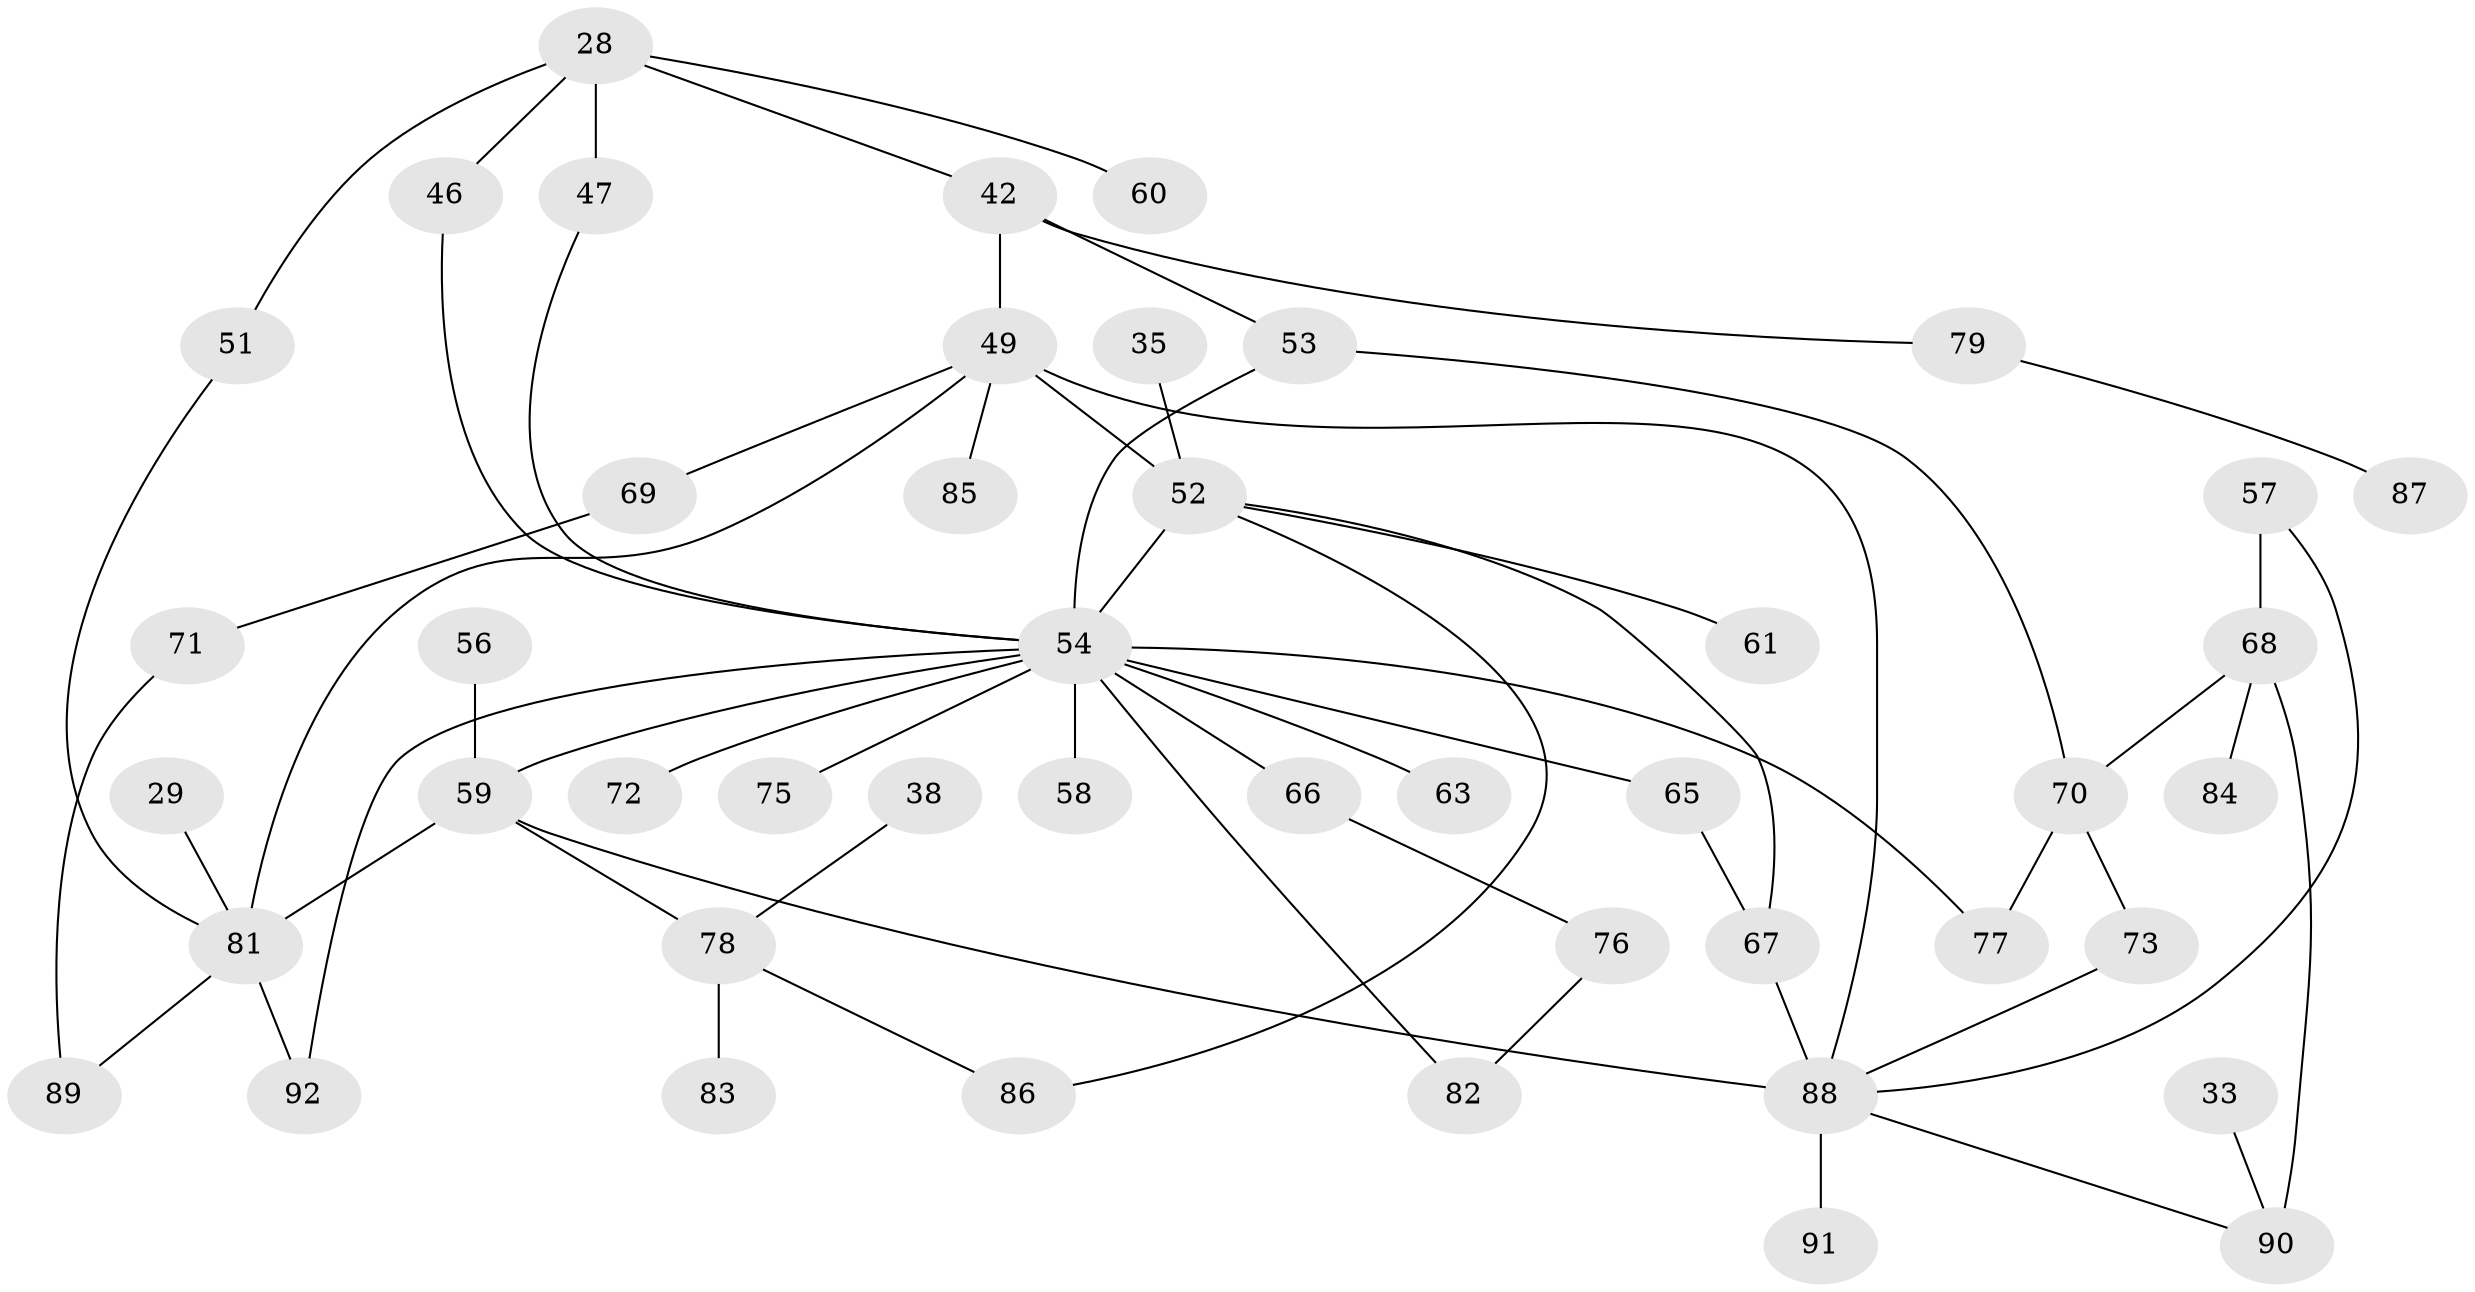 // original degree distribution, {7: 0.010869565217391304, 3: 0.22826086956521738, 5: 0.06521739130434782, 4: 0.11956521739130435, 6: 0.021739130434782608, 2: 0.29347826086956524, 1: 0.2608695652173913}
// Generated by graph-tools (version 1.1) at 2025/41/03/09/25 04:41:05]
// undirected, 46 vertices, 61 edges
graph export_dot {
graph [start="1"]
  node [color=gray90,style=filled];
  28 [super="+15"];
  29;
  33;
  35;
  38;
  42 [super="+13"];
  46;
  47 [super="+30"];
  49 [super="+21"];
  51;
  52 [super="+11+50"];
  53 [super="+43"];
  54 [super="+32+44"];
  56;
  57;
  58;
  59 [super="+41+31+48+22"];
  60;
  61;
  63;
  65;
  66;
  67 [super="+55"];
  68 [super="+27"];
  69;
  70;
  71;
  72;
  73;
  75;
  76;
  77;
  78 [super="+16+34+36"];
  79 [super="+45"];
  81 [super="+23+40+74"];
  82 [super="+25"];
  83;
  84;
  85;
  86 [super="+64"];
  87;
  88 [super="+4+24"];
  89;
  90 [super="+26"];
  91;
  92 [super="+80"];
  28 -- 51;
  28 -- 46;
  28 -- 60;
  28 -- 42;
  28 -- 47;
  29 -- 81;
  33 -- 90;
  35 -- 52;
  38 -- 78;
  42 -- 49 [weight=2];
  42 -- 53 [weight=2];
  42 -- 79;
  46 -- 54;
  47 -- 54;
  49 -- 52 [weight=2];
  49 -- 69;
  49 -- 85;
  49 -- 88;
  49 -- 81;
  51 -- 81;
  52 -- 61;
  52 -- 54 [weight=2];
  52 -- 67;
  52 -- 86;
  53 -- 70;
  53 -- 54;
  54 -- 65;
  54 -- 72;
  54 -- 75;
  54 -- 82;
  54 -- 58;
  54 -- 63;
  54 -- 66;
  54 -- 77;
  54 -- 59 [weight=2];
  54 -- 92;
  56 -- 59;
  57 -- 68;
  57 -- 88;
  59 -- 88 [weight=3];
  59 -- 78 [weight=2];
  59 -- 81 [weight=2];
  65 -- 67;
  66 -- 76;
  67 -- 88;
  68 -- 70;
  68 -- 84;
  68 -- 90 [weight=2];
  69 -- 71;
  70 -- 73;
  70 -- 77;
  71 -- 89;
  73 -- 88;
  76 -- 82;
  78 -- 83;
  78 -- 86;
  79 -- 87;
  81 -- 89;
  81 -- 92;
  88 -- 91;
  88 -- 90;
}
